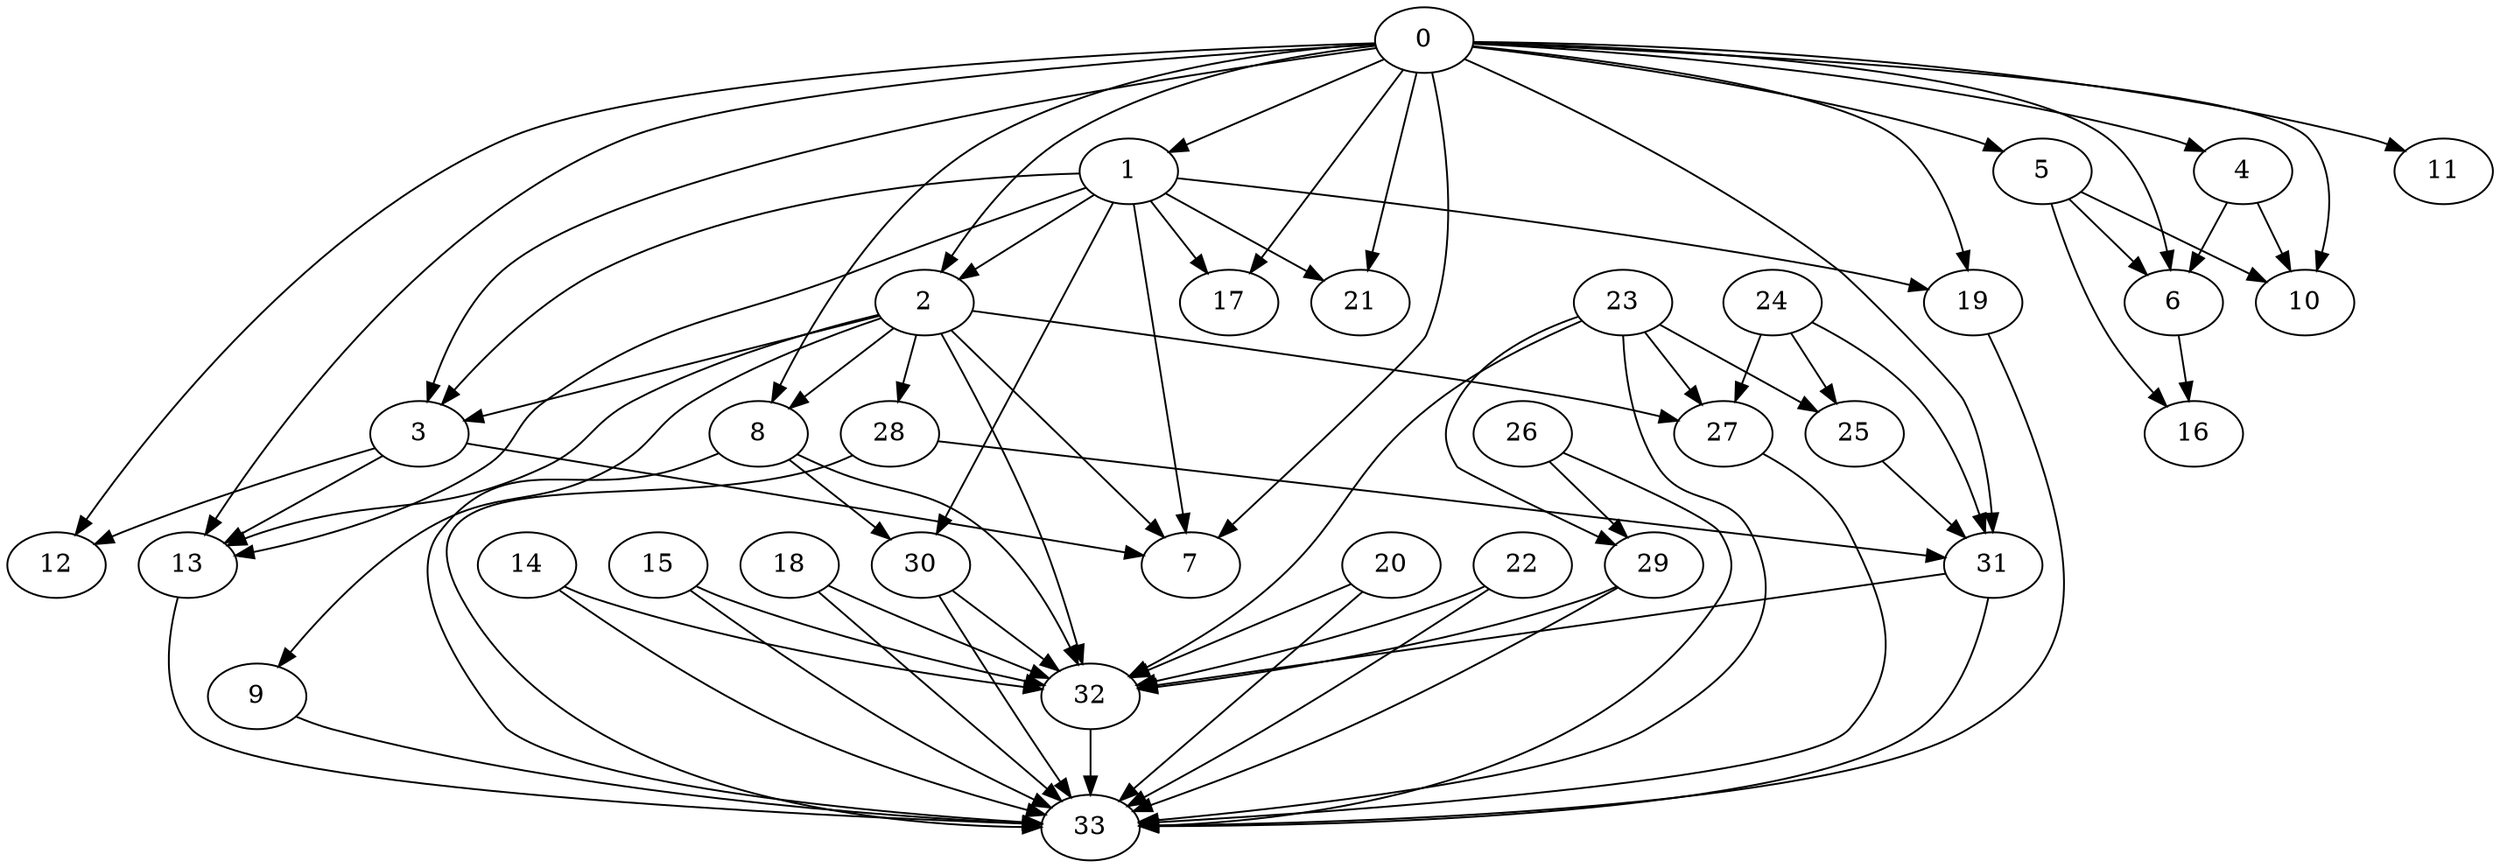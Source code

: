 strict digraph complete {
	// Node definitions.
	0;
	1;
	2;
	3;
	4;
	5;
	6;
	7;
	8;
	9;
	10;
	11;
	12;
	13;
	14;
	15;
	16;
	17;
	18;
	19;
	20;
	21;
	22;
	23;
	24;
	25;
	26;
	27;
	28;
	29;
	30;
	31;
	32;
	33;

	// Edge definitions.
	0 -> 1;
	0 -> 2;
	0 -> 3;
	0 -> 4;
	0 -> 5;
	0 -> 6;
	0 -> 7;
	0 -> 8;
	0 -> 10;
	0 -> 11;
	0 -> 12;
	0 -> 13;
	0 -> 17;
	0 -> 19;
	0 -> 21;
	0 -> 31;
	1 -> 2;
	1 -> 3;
	1 -> 7;
	1 -> 13;
	1 -> 17;
	1 -> 19;
	1 -> 21;
	1 -> 30;
	2 -> 3;
	2 -> 7;
	2 -> 8;
	2 -> 9;
	2 -> 13;
	2 -> 27;
	2 -> 28;
	2 -> 32;
	3 -> 7;
	3 -> 12;
	3 -> 13;
	4 -> 6;
	4 -> 10;
	5 -> 6;
	5 -> 10;
	5 -> 16;
	6 -> 16;
	8 -> 30;
	8 -> 32;
	8 -> 33;
	9 -> 33;
	13 -> 33;
	14 -> 32;
	14 -> 33;
	15 -> 32;
	15 -> 33;
	18 -> 32;
	18 -> 33;
	19 -> 33;
	20 -> 32;
	20 -> 33;
	22 -> 32;
	22 -> 33;
	23 -> 25;
	23 -> 27;
	23 -> 29;
	23 -> 32;
	23 -> 33;
	24 -> 25;
	24 -> 27;
	24 -> 31;
	25 -> 31;
	26 -> 29;
	26 -> 33;
	27 -> 33;
	28 -> 31;
	28 -> 33;
	29 -> 32;
	29 -> 33;
	30 -> 32;
	30 -> 33;
	31 -> 32;
	31 -> 33;
	32 -> 33;
}